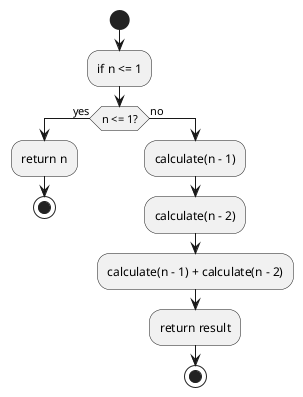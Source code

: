 @startuml
start

:if n <= 1;
if (n <= 1?) then (yes)
  :return n;
  stop
else (no)
  :calculate(n - 1);
  :calculate(n - 2);
  :calculate(n - 1) + calculate(n - 2);
  :return result;
  stop
endif

@enduml
